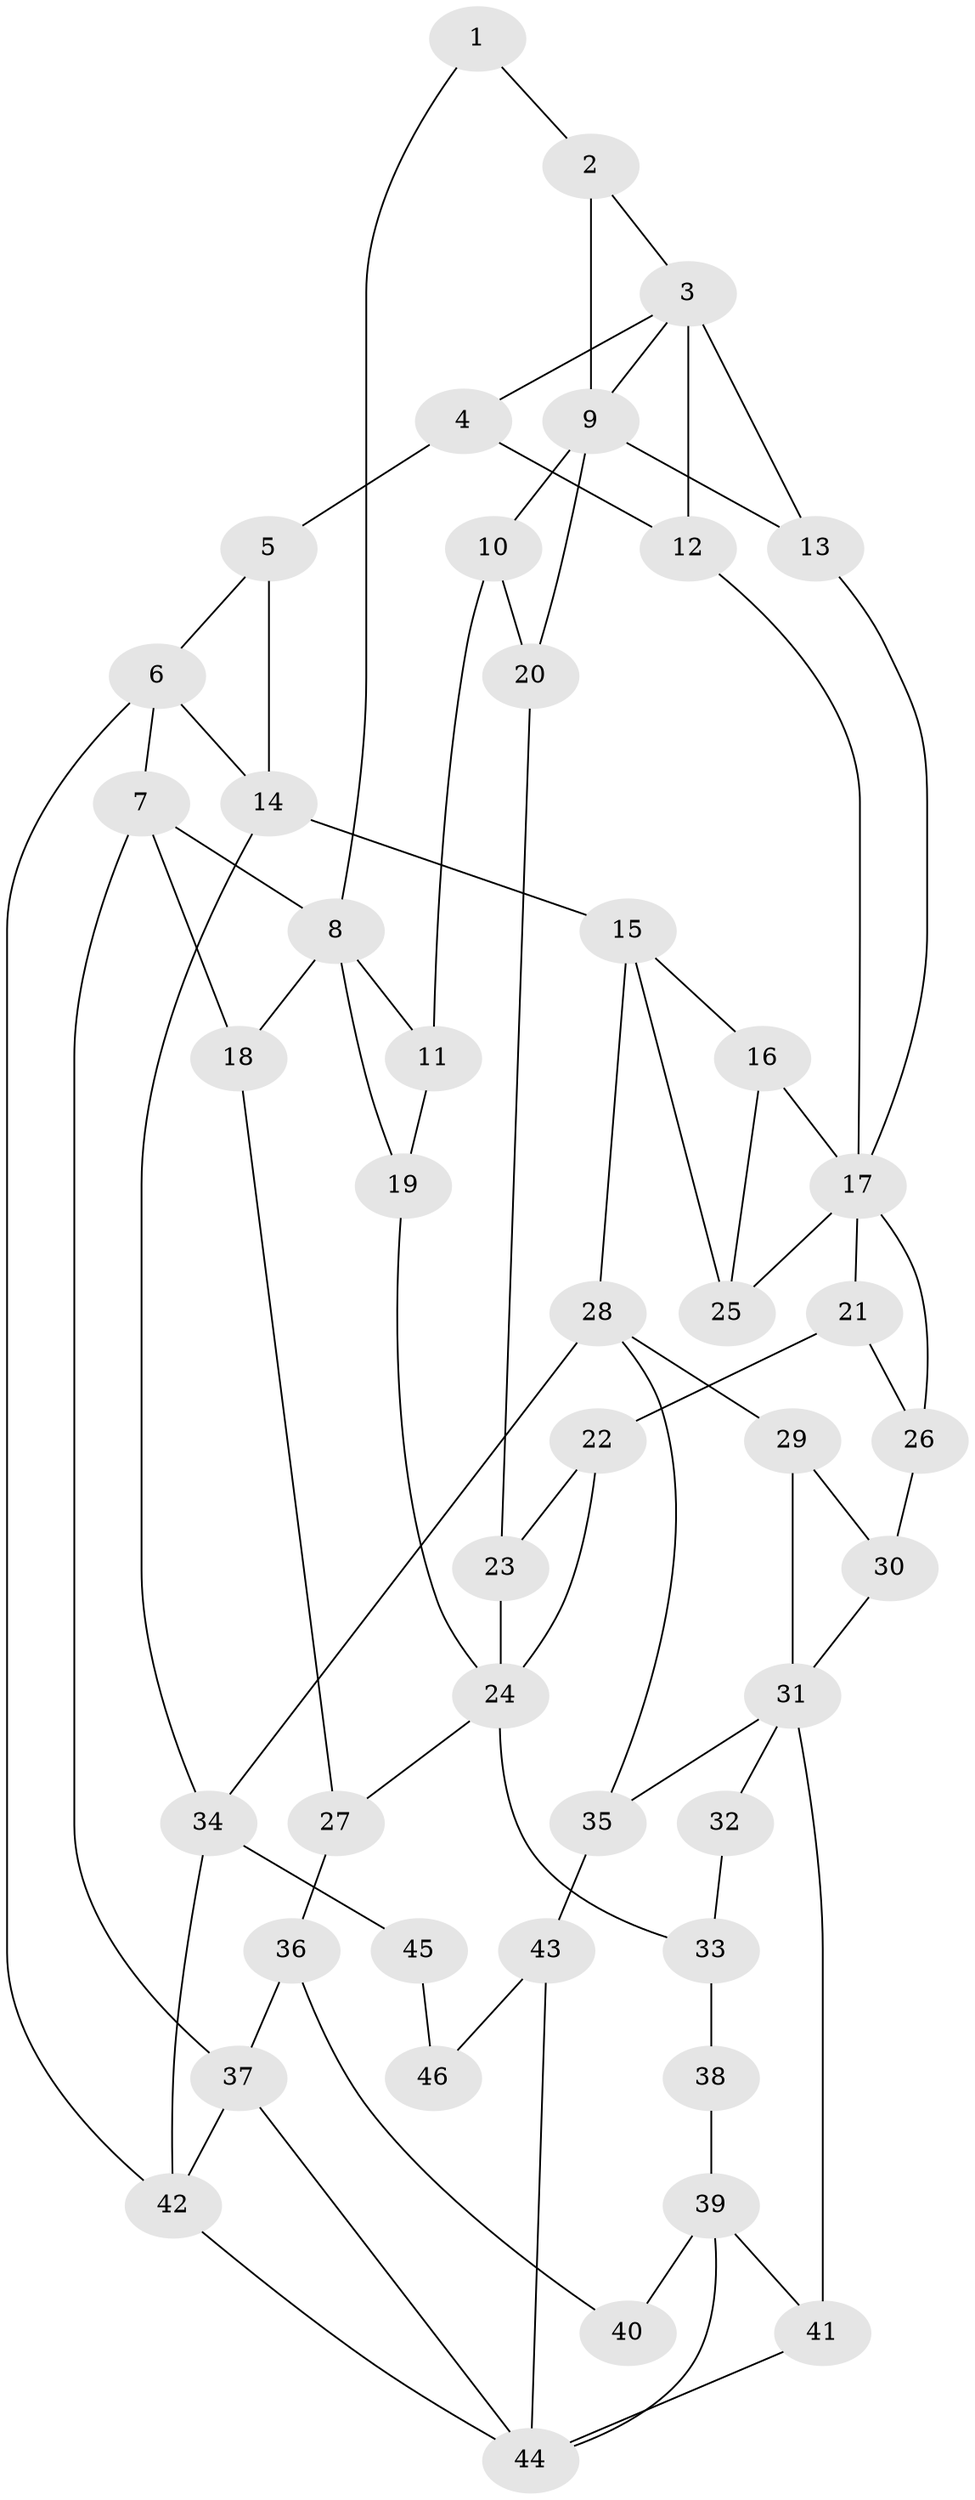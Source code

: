 // original degree distribution, {3: 0.021739130434782608, 4: 0.20652173913043478, 6: 0.18478260869565216, 5: 0.5869565217391305}
// Generated by graph-tools (version 1.1) at 2025/54/03/04/25 22:54:28]
// undirected, 46 vertices, 78 edges
graph export_dot {
  node [color=gray90,style=filled];
  1;
  2;
  3;
  4;
  5;
  6;
  7;
  8;
  9;
  10;
  11;
  12;
  13;
  14;
  15;
  16;
  17;
  18;
  19;
  20;
  21;
  22;
  23;
  24;
  25;
  26;
  27;
  28;
  29;
  30;
  31;
  32;
  33;
  34;
  35;
  36;
  37;
  38;
  39;
  40;
  41;
  42;
  43;
  44;
  45;
  46;
  1 -- 2 [weight=1.0];
  1 -- 8 [weight=1.0];
  2 -- 3 [weight=1.0];
  2 -- 9 [weight=2.0];
  3 -- 4 [weight=1.0];
  3 -- 9 [weight=1.0];
  3 -- 12 [weight=1.0];
  3 -- 13 [weight=1.0];
  4 -- 5 [weight=1.0];
  4 -- 12 [weight=1.0];
  5 -- 6 [weight=1.0];
  5 -- 14 [weight=1.0];
  6 -- 7 [weight=1.0];
  6 -- 14 [weight=1.0];
  6 -- 42 [weight=1.0];
  7 -- 8 [weight=1.0];
  7 -- 18 [weight=1.0];
  7 -- 37 [weight=1.0];
  8 -- 11 [weight=1.0];
  8 -- 18 [weight=1.0];
  8 -- 19 [weight=1.0];
  9 -- 10 [weight=1.0];
  9 -- 13 [weight=1.0];
  9 -- 20 [weight=1.0];
  10 -- 11 [weight=1.0];
  10 -- 20 [weight=1.0];
  11 -- 19 [weight=1.0];
  12 -- 17 [weight=1.0];
  13 -- 17 [weight=1.0];
  14 -- 15 [weight=2.0];
  14 -- 34 [weight=1.0];
  15 -- 16 [weight=1.0];
  15 -- 25 [weight=1.0];
  15 -- 28 [weight=2.0];
  16 -- 17 [weight=1.0];
  16 -- 25 [weight=1.0];
  17 -- 21 [weight=1.0];
  17 -- 25 [weight=1.0];
  17 -- 26 [weight=1.0];
  18 -- 27 [weight=1.0];
  19 -- 24 [weight=1.0];
  20 -- 23 [weight=1.0];
  21 -- 22 [weight=1.0];
  21 -- 26 [weight=1.0];
  22 -- 23 [weight=1.0];
  22 -- 24 [weight=1.0];
  23 -- 24 [weight=1.0];
  24 -- 27 [weight=1.0];
  24 -- 33 [weight=2.0];
  26 -- 30 [weight=1.0];
  27 -- 36 [weight=1.0];
  28 -- 29 [weight=1.0];
  28 -- 34 [weight=1.0];
  28 -- 35 [weight=1.0];
  29 -- 30 [weight=1.0];
  29 -- 31 [weight=1.0];
  30 -- 31 [weight=1.0];
  31 -- 32 [weight=2.0];
  31 -- 35 [weight=1.0];
  31 -- 41 [weight=1.0];
  32 -- 33 [weight=2.0];
  33 -- 38 [weight=2.0];
  34 -- 42 [weight=1.0];
  34 -- 45 [weight=2.0];
  35 -- 43 [weight=1.0];
  36 -- 37 [weight=1.0];
  36 -- 40 [weight=1.0];
  37 -- 42 [weight=1.0];
  37 -- 44 [weight=1.0];
  38 -- 39 [weight=2.0];
  39 -- 40 [weight=2.0];
  39 -- 41 [weight=1.0];
  39 -- 44 [weight=1.0];
  41 -- 44 [weight=1.0];
  42 -- 44 [weight=1.0];
  43 -- 44 [weight=2.0];
  43 -- 46 [weight=2.0];
  45 -- 46 [weight=4.0];
}
